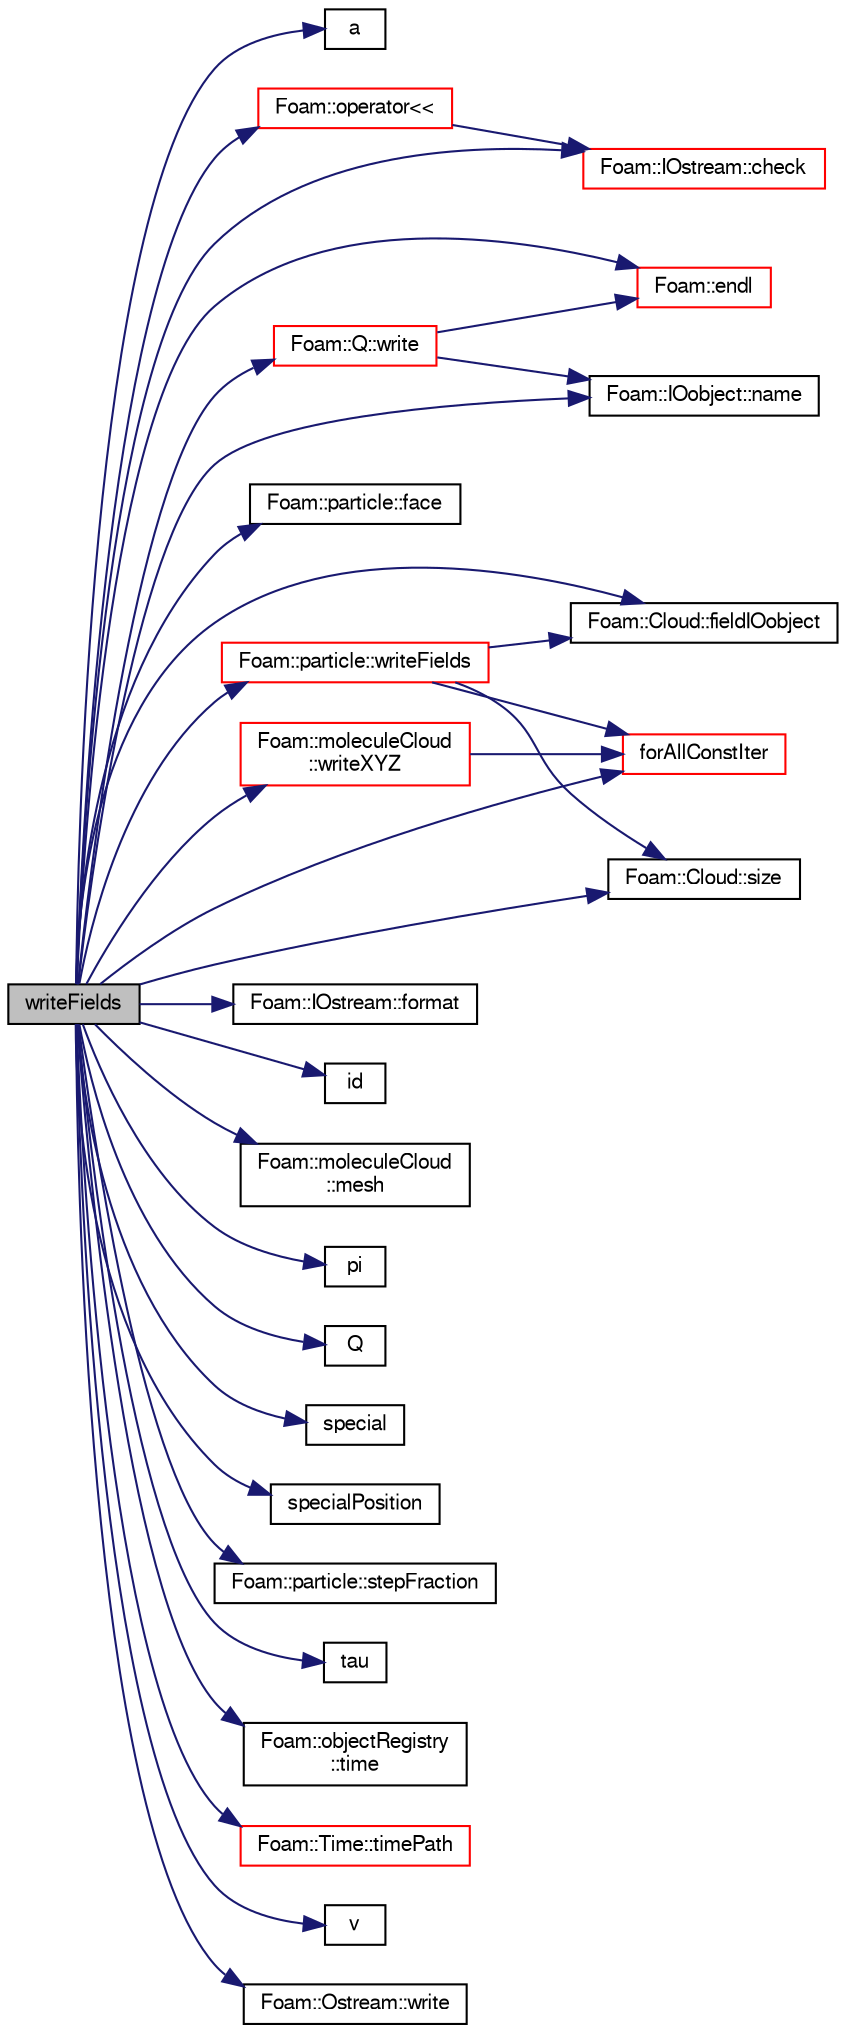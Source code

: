 digraph "writeFields"
{
  bgcolor="transparent";
  edge [fontname="FreeSans",fontsize="10",labelfontname="FreeSans",labelfontsize="10"];
  node [fontname="FreeSans",fontsize="10",shape=record];
  rankdir="LR";
  Node579 [label="writeFields",height=0.2,width=0.4,color="black", fillcolor="grey75", style="filled", fontcolor="black"];
  Node579 -> Node580 [color="midnightblue",fontsize="10",style="solid",fontname="FreeSans"];
  Node580 [label="a",height=0.2,width=0.4,color="black",URL="$a24390.html#a22c7c8f3f80e67d71dfe04e81f96c85e"];
  Node579 -> Node581 [color="midnightblue",fontsize="10",style="solid",fontname="FreeSans"];
  Node581 [label="Foam::IOstream::check",height=0.2,width=0.4,color="red",URL="$a26226.html#a367eb3425fc4e8270e2aa961df8ac8a5",tooltip="Check IOstream status for given operation. "];
  Node579 -> Node592 [color="midnightblue",fontsize="10",style="solid",fontname="FreeSans"];
  Node592 [label="Foam::endl",height=0.2,width=0.4,color="red",URL="$a21124.html#a2db8fe02a0d3909e9351bb4275b23ce4",tooltip="Add newline and flush stream. "];
  Node579 -> Node630 [color="midnightblue",fontsize="10",style="solid",fontname="FreeSans"];
  Node630 [label="Foam::particle::face",height=0.2,width=0.4,color="black",URL="$a23586.html#af57761ce2dadfb64ee4c1c62cd990d38",tooltip="Return current face particle is on otherwise -1. "];
  Node579 -> Node631 [color="midnightblue",fontsize="10",style="solid",fontname="FreeSans"];
  Node631 [label="Foam::Cloud::fieldIOobject",height=0.2,width=0.4,color="black",URL="$a23562.html#a96931e0eb11f9d9cd97e964e030a2c34",tooltip="Helper to construct IOobject for field and current time. "];
  Node579 -> Node632 [color="midnightblue",fontsize="10",style="solid",fontname="FreeSans"];
  Node632 [label="forAllConstIter",height=0.2,width=0.4,color="red",URL="$a38141.html#ae21e2836509b0fa7f7cedf6493b11b09"];
  Node579 -> Node887 [color="midnightblue",fontsize="10",style="solid",fontname="FreeSans"];
  Node887 [label="Foam::IOstream::format",height=0.2,width=0.4,color="black",URL="$a26226.html#a33bbef3587114a06f7bdc0b91ba57ed9",tooltip="Return current stream format. "];
  Node579 -> Node888 [color="midnightblue",fontsize="10",style="solid",fontname="FreeSans"];
  Node888 [label="id",height=0.2,width=0.4,color="black",URL="$a24390.html#afbba53238ee2e7c8f14f6aa3ea8d9be1"];
  Node579 -> Node889 [color="midnightblue",fontsize="10",style="solid",fontname="FreeSans"];
  Node889 [label="Foam::moleculeCloud\l::mesh",height=0.2,width=0.4,color="black",URL="$a24406.html#a458b970a506d9f4c727dae3f97d98e2a"];
  Node579 -> Node649 [color="midnightblue",fontsize="10",style="solid",fontname="FreeSans"];
  Node649 [label="Foam::IOobject::name",height=0.2,width=0.4,color="black",URL="$a26142.html#acc80e00a8ac919288fb55bd14cc88bf6",tooltip="Return name. "];
  Node579 -> Node890 [color="midnightblue",fontsize="10",style="solid",fontname="FreeSans"];
  Node890 [label="Foam::operator\<\<",height=0.2,width=0.4,color="red",URL="$a21124.html#ae86a76a63deefbe1a4490c873ad8e1b2"];
  Node890 -> Node581 [color="midnightblue",fontsize="10",style="solid",fontname="FreeSans"];
  Node579 -> Node892 [color="midnightblue",fontsize="10",style="solid",fontname="FreeSans"];
  Node892 [label="pi",height=0.2,width=0.4,color="black",URL="$a24390.html#ab032809580d3d006116612141cced682"];
  Node579 -> Node893 [color="midnightblue",fontsize="10",style="solid",fontname="FreeSans"];
  Node893 [label="Q",height=0.2,width=0.4,color="black",URL="$a24390.html#a058c298c457880917d9176d564b88c53"];
  Node579 -> Node894 [color="midnightblue",fontsize="10",style="solid",fontname="FreeSans"];
  Node894 [label="Foam::Cloud::size",height=0.2,width=0.4,color="black",URL="$a23562.html#a9facbf0a118d395c89884e45a5ca4e4b"];
  Node579 -> Node895 [color="midnightblue",fontsize="10",style="solid",fontname="FreeSans"];
  Node895 [label="special",height=0.2,width=0.4,color="black",URL="$a24390.html#a413c7acc9b2cc0c9c0c8c22b5448f5eb"];
  Node579 -> Node896 [color="midnightblue",fontsize="10",style="solid",fontname="FreeSans"];
  Node896 [label="specialPosition",height=0.2,width=0.4,color="black",URL="$a24390.html#a2a5aa0b655f2bf7916fe965555ee432b"];
  Node579 -> Node897 [color="midnightblue",fontsize="10",style="solid",fontname="FreeSans"];
  Node897 [label="Foam::particle::stepFraction",height=0.2,width=0.4,color="black",URL="$a23586.html#a5fbedea62176afaad79bf9bf32578d35",tooltip="Return the fraction of time-step completed. "];
  Node579 -> Node898 [color="midnightblue",fontsize="10",style="solid",fontname="FreeSans"];
  Node898 [label="tau",height=0.2,width=0.4,color="black",URL="$a24390.html#a618f3c59470f4850b983d0be10ef7218"];
  Node579 -> Node686 [color="midnightblue",fontsize="10",style="solid",fontname="FreeSans"];
  Node686 [label="Foam::objectRegistry\l::time",height=0.2,width=0.4,color="black",URL="$a26326.html#a0d94096809fe3376b29a2a29ca11bb18",tooltip="Return time. "];
  Node579 -> Node899 [color="midnightblue",fontsize="10",style="solid",fontname="FreeSans"];
  Node899 [label="Foam::Time::timePath",height=0.2,width=0.4,color="red",URL="$a26350.html#ad4bbb93e8932e4bae50c44277d2b15fd",tooltip="Return current time path. "];
  Node579 -> Node905 [color="midnightblue",fontsize="10",style="solid",fontname="FreeSans"];
  Node905 [label="v",height=0.2,width=0.4,color="black",URL="$a24390.html#a0b28d9569e4deded6b9ae485461d0b04"];
  Node579 -> Node736 [color="midnightblue",fontsize="10",style="solid",fontname="FreeSans"];
  Node736 [label="Foam::Ostream::write",height=0.2,width=0.4,color="black",URL="$a26238.html#a81a19ad9e4098b4701cc8bab9a59d78b",tooltip="Write next token to stream. "];
  Node579 -> Node906 [color="midnightblue",fontsize="10",style="solid",fontname="FreeSans"];
  Node906 [label="Foam::Q::write",height=0.2,width=0.4,color="red",URL="$a28902.html#aac759501cf6c7895a70eecbef0226ae1",tooltip="Calculate the Q and write. "];
  Node906 -> Node649 [color="midnightblue",fontsize="10",style="solid",fontname="FreeSans"];
  Node906 -> Node592 [color="midnightblue",fontsize="10",style="solid",fontname="FreeSans"];
  Node579 -> Node907 [color="midnightblue",fontsize="10",style="solid",fontname="FreeSans"];
  Node907 [label="Foam::particle::writeFields",height=0.2,width=0.4,color="red",URL="$a23586.html#a906eddb9c2a5710c531a5a57276cc18e",tooltip="Write the fields associated with the owner cloud. "];
  Node907 -> Node894 [color="midnightblue",fontsize="10",style="solid",fontname="FreeSans"];
  Node907 -> Node631 [color="midnightblue",fontsize="10",style="solid",fontname="FreeSans"];
  Node907 -> Node632 [color="midnightblue",fontsize="10",style="solid",fontname="FreeSans"];
  Node579 -> Node911 [color="midnightblue",fontsize="10",style="solid",fontname="FreeSans"];
  Node911 [label="Foam::moleculeCloud\l::writeXYZ",height=0.2,width=0.4,color="red",URL="$a24406.html#a52058f5b3ba24c4115b0c58c08e7884f",tooltip="Write molecule sites in XYZ format. "];
  Node911 -> Node632 [color="midnightblue",fontsize="10",style="solid",fontname="FreeSans"];
}
